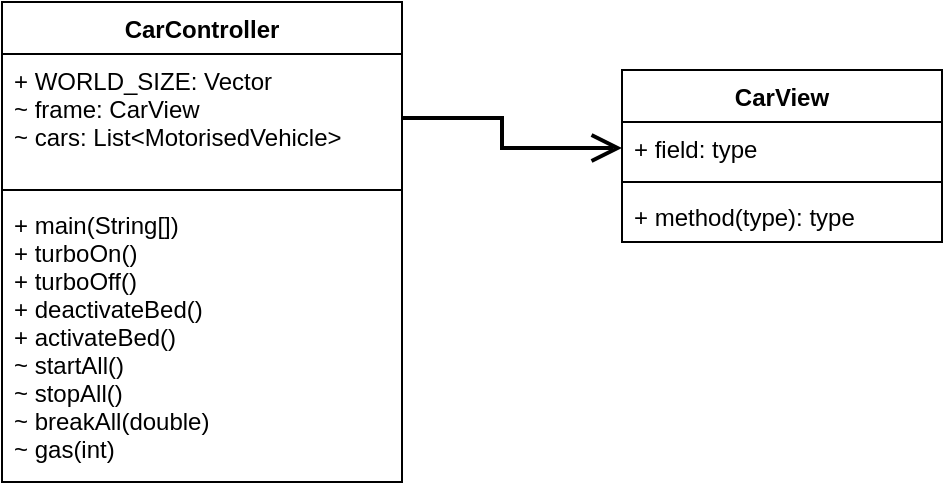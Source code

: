 <mxfile version="12.3.6" type="github" pages="1">
  <diagram id="S3boWNUAbr6cdMEhZepz" name="Page-1">
    <mxGraphModel dx="948" dy="528" grid="1" gridSize="10" guides="1" tooltips="1" connect="1" arrows="1" fold="1" page="1" pageScale="1" pageWidth="850" pageHeight="1100" math="0" shadow="0">
      <root>
        <mxCell id="0"/>
        <mxCell id="1" parent="0"/>
        <mxCell id="bAPzMN1ctLrp0MAVzlvX-1" value="CarController" style="swimlane;fontStyle=1;align=center;verticalAlign=top;childLayout=stackLayout;horizontal=1;startSize=26;horizontalStack=0;resizeParent=1;resizeParentMax=0;resizeLast=0;collapsible=1;marginBottom=0;" vertex="1" parent="1">
          <mxGeometry x="20" y="136" width="200" height="240" as="geometry"/>
        </mxCell>
        <mxCell id="bAPzMN1ctLrp0MAVzlvX-2" value="+ WORLD_SIZE: Vector&#xa;~ frame: CarView&#xa;~ cars: List&lt;MotorisedVehicle&gt;" style="text;strokeColor=none;fillColor=none;align=left;verticalAlign=top;spacingLeft=4;spacingRight=4;overflow=hidden;rotatable=0;points=[[0,0.5],[1,0.5]];portConstraint=eastwest;" vertex="1" parent="bAPzMN1ctLrp0MAVzlvX-1">
          <mxGeometry y="26" width="200" height="64" as="geometry"/>
        </mxCell>
        <mxCell id="bAPzMN1ctLrp0MAVzlvX-3" value="" style="line;strokeWidth=1;fillColor=none;align=left;verticalAlign=middle;spacingTop=-1;spacingLeft=3;spacingRight=3;rotatable=0;labelPosition=right;points=[];portConstraint=eastwest;" vertex="1" parent="bAPzMN1ctLrp0MAVzlvX-1">
          <mxGeometry y="90" width="200" height="8" as="geometry"/>
        </mxCell>
        <mxCell id="bAPzMN1ctLrp0MAVzlvX-4" value="+ main(String[])&#xa;+ turboOn()&#xa;+ turboOff()&#xa;+ deactivateBed()&#xa;+ activateBed()&#xa;~ startAll()&#xa;~ stopAll()&#xa;~ breakAll(double)&#xa;~ gas(int)" style="text;strokeColor=none;fillColor=none;align=left;verticalAlign=top;spacingLeft=4;spacingRight=4;overflow=hidden;rotatable=0;points=[[0,0.5],[1,0.5]];portConstraint=eastwest;fontStyle=0" vertex="1" parent="bAPzMN1ctLrp0MAVzlvX-1">
          <mxGeometry y="98" width="200" height="142" as="geometry"/>
        </mxCell>
        <mxCell id="bAPzMN1ctLrp0MAVzlvX-5" value="CarView" style="swimlane;fontStyle=1;align=center;verticalAlign=top;childLayout=stackLayout;horizontal=1;startSize=26;horizontalStack=0;resizeParent=1;resizeParentMax=0;resizeLast=0;collapsible=1;marginBottom=0;" vertex="1" parent="1">
          <mxGeometry x="330" y="170" width="160" height="86" as="geometry"/>
        </mxCell>
        <mxCell id="bAPzMN1ctLrp0MAVzlvX-6" value="+ field: type" style="text;strokeColor=none;fillColor=none;align=left;verticalAlign=top;spacingLeft=4;spacingRight=4;overflow=hidden;rotatable=0;points=[[0,0.5],[1,0.5]];portConstraint=eastwest;" vertex="1" parent="bAPzMN1ctLrp0MAVzlvX-5">
          <mxGeometry y="26" width="160" height="26" as="geometry"/>
        </mxCell>
        <mxCell id="bAPzMN1ctLrp0MAVzlvX-7" value="" style="line;strokeWidth=1;fillColor=none;align=left;verticalAlign=middle;spacingTop=-1;spacingLeft=3;spacingRight=3;rotatable=0;labelPosition=right;points=[];portConstraint=eastwest;" vertex="1" parent="bAPzMN1ctLrp0MAVzlvX-5">
          <mxGeometry y="52" width="160" height="8" as="geometry"/>
        </mxCell>
        <mxCell id="bAPzMN1ctLrp0MAVzlvX-8" value="+ method(type): type" style="text;strokeColor=none;fillColor=none;align=left;verticalAlign=top;spacingLeft=4;spacingRight=4;overflow=hidden;rotatable=0;points=[[0,0.5],[1,0.5]];portConstraint=eastwest;" vertex="1" parent="bAPzMN1ctLrp0MAVzlvX-5">
          <mxGeometry y="60" width="160" height="26" as="geometry"/>
        </mxCell>
        <mxCell id="bAPzMN1ctLrp0MAVzlvX-9" style="edgeStyle=orthogonalEdgeStyle;rounded=0;orthogonalLoop=1;jettySize=auto;html=1;exitX=1;exitY=0.5;exitDx=0;exitDy=0;endArrow=open;endFill=0;strokeWidth=2;endSize=11;" edge="1" parent="1" source="bAPzMN1ctLrp0MAVzlvX-2" target="bAPzMN1ctLrp0MAVzlvX-6">
          <mxGeometry relative="1" as="geometry"/>
        </mxCell>
      </root>
    </mxGraphModel>
  </diagram>
</mxfile>
